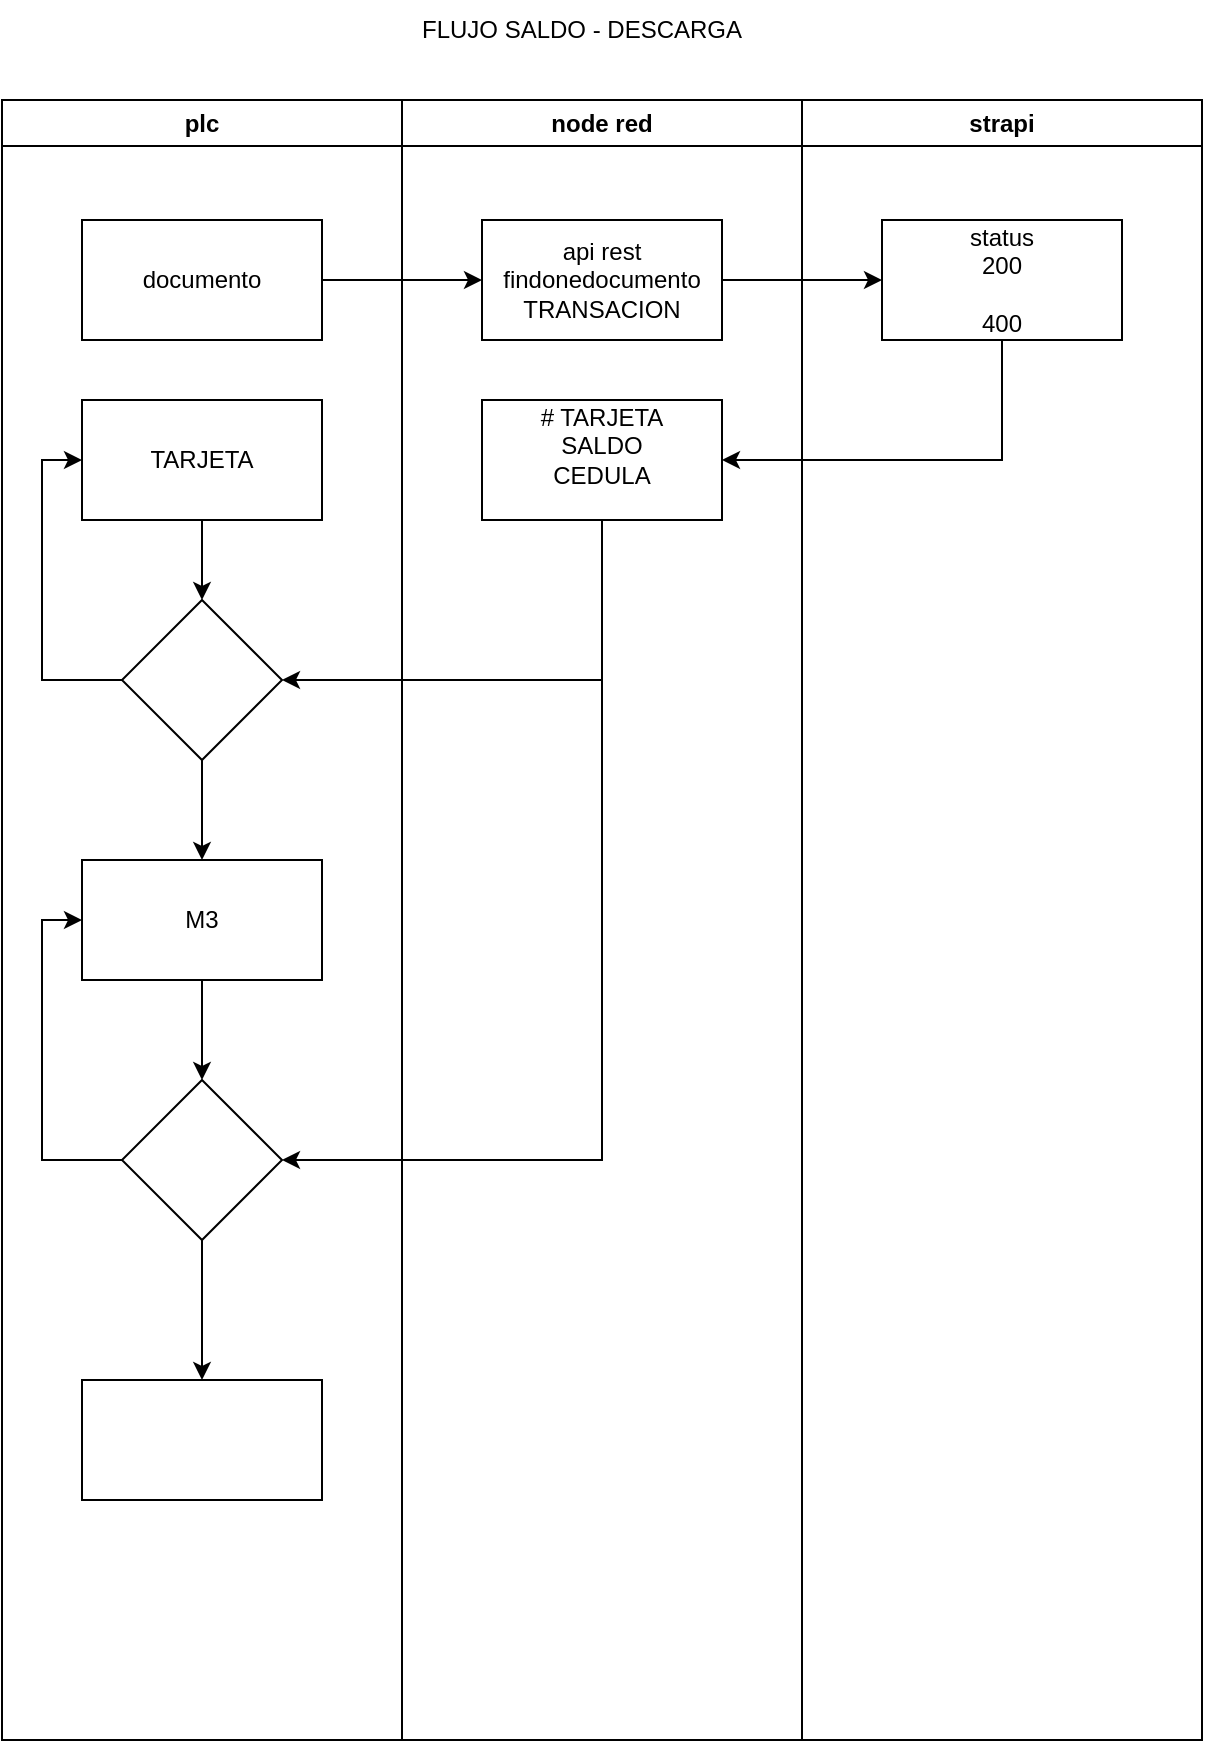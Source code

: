 <mxfile version="23.1.7" type="github" pages="2">
  <diagram name="Page-1" id="-SflDgv0iChlwhG-n5De">
    <mxGraphModel dx="1026" dy="631" grid="1" gridSize="10" guides="1" tooltips="1" connect="1" arrows="1" fold="1" page="1" pageScale="1" pageWidth="827" pageHeight="1169" math="0" shadow="0">
      <root>
        <mxCell id="0" />
        <mxCell id="1" parent="0" />
        <mxCell id="-jV4qzR9bfvtOROIBYRO-2" value="plc" style="swimlane;whiteSpace=wrap;html=1;" vertex="1" parent="1">
          <mxGeometry x="10" y="70" width="200" height="820" as="geometry" />
        </mxCell>
        <mxCell id="-jV4qzR9bfvtOROIBYRO-5" value="documento" style="rounded=0;whiteSpace=wrap;html=1;" vertex="1" parent="-jV4qzR9bfvtOROIBYRO-2">
          <mxGeometry x="40" y="60" width="120" height="60" as="geometry" />
        </mxCell>
        <mxCell id="-jV4qzR9bfvtOROIBYRO-16" style="edgeStyle=orthogonalEdgeStyle;rounded=0;orthogonalLoop=1;jettySize=auto;html=1;exitX=0.5;exitY=1;exitDx=0;exitDy=0;entryX=0.5;entryY=0;entryDx=0;entryDy=0;" edge="1" parent="-jV4qzR9bfvtOROIBYRO-2" source="-jV4qzR9bfvtOROIBYRO-14" target="-jV4qzR9bfvtOROIBYRO-15">
          <mxGeometry relative="1" as="geometry" />
        </mxCell>
        <mxCell id="-jV4qzR9bfvtOROIBYRO-14" value="TARJETA" style="rounded=0;whiteSpace=wrap;html=1;" vertex="1" parent="-jV4qzR9bfvtOROIBYRO-2">
          <mxGeometry x="40" y="150" width="120" height="60" as="geometry" />
        </mxCell>
        <mxCell id="-jV4qzR9bfvtOROIBYRO-18" style="edgeStyle=orthogonalEdgeStyle;rounded=0;orthogonalLoop=1;jettySize=auto;html=1;exitX=0;exitY=0.5;exitDx=0;exitDy=0;entryX=0;entryY=0.5;entryDx=0;entryDy=0;" edge="1" parent="-jV4qzR9bfvtOROIBYRO-2" source="-jV4qzR9bfvtOROIBYRO-15" target="-jV4qzR9bfvtOROIBYRO-14">
          <mxGeometry relative="1" as="geometry" />
        </mxCell>
        <mxCell id="-jV4qzR9bfvtOROIBYRO-20" style="edgeStyle=orthogonalEdgeStyle;rounded=0;orthogonalLoop=1;jettySize=auto;html=1;exitX=0.5;exitY=1;exitDx=0;exitDy=0;entryX=0.5;entryY=0;entryDx=0;entryDy=0;" edge="1" parent="-jV4qzR9bfvtOROIBYRO-2" source="-jV4qzR9bfvtOROIBYRO-15" target="-jV4qzR9bfvtOROIBYRO-19">
          <mxGeometry relative="1" as="geometry" />
        </mxCell>
        <mxCell id="-jV4qzR9bfvtOROIBYRO-15" value="" style="rhombus;whiteSpace=wrap;html=1;" vertex="1" parent="-jV4qzR9bfvtOROIBYRO-2">
          <mxGeometry x="60" y="250" width="80" height="80" as="geometry" />
        </mxCell>
        <mxCell id="-jV4qzR9bfvtOROIBYRO-23" style="edgeStyle=orthogonalEdgeStyle;rounded=0;orthogonalLoop=1;jettySize=auto;html=1;exitX=0.5;exitY=1;exitDx=0;exitDy=0;entryX=0.5;entryY=0;entryDx=0;entryDy=0;" edge="1" parent="-jV4qzR9bfvtOROIBYRO-2" source="-jV4qzR9bfvtOROIBYRO-19" target="-jV4qzR9bfvtOROIBYRO-22">
          <mxGeometry relative="1" as="geometry" />
        </mxCell>
        <mxCell id="-jV4qzR9bfvtOROIBYRO-19" value="M3" style="rounded=0;whiteSpace=wrap;html=1;" vertex="1" parent="-jV4qzR9bfvtOROIBYRO-2">
          <mxGeometry x="40" y="380" width="120" height="60" as="geometry" />
        </mxCell>
        <mxCell id="-jV4qzR9bfvtOROIBYRO-24" style="edgeStyle=orthogonalEdgeStyle;rounded=0;orthogonalLoop=1;jettySize=auto;html=1;exitX=0;exitY=0.5;exitDx=0;exitDy=0;entryX=0;entryY=0.5;entryDx=0;entryDy=0;" edge="1" parent="-jV4qzR9bfvtOROIBYRO-2" source="-jV4qzR9bfvtOROIBYRO-22" target="-jV4qzR9bfvtOROIBYRO-19">
          <mxGeometry relative="1" as="geometry" />
        </mxCell>
        <mxCell id="-jV4qzR9bfvtOROIBYRO-26" style="edgeStyle=orthogonalEdgeStyle;rounded=0;orthogonalLoop=1;jettySize=auto;html=1;exitX=0.5;exitY=1;exitDx=0;exitDy=0;entryX=0.5;entryY=0;entryDx=0;entryDy=0;" edge="1" parent="-jV4qzR9bfvtOROIBYRO-2" source="-jV4qzR9bfvtOROIBYRO-22" target="-jV4qzR9bfvtOROIBYRO-25">
          <mxGeometry relative="1" as="geometry" />
        </mxCell>
        <mxCell id="-jV4qzR9bfvtOROIBYRO-22" value="" style="rhombus;whiteSpace=wrap;html=1;" vertex="1" parent="-jV4qzR9bfvtOROIBYRO-2">
          <mxGeometry x="60" y="490" width="80" height="80" as="geometry" />
        </mxCell>
        <mxCell id="-jV4qzR9bfvtOROIBYRO-25" value="" style="rounded=0;whiteSpace=wrap;html=1;" vertex="1" parent="-jV4qzR9bfvtOROIBYRO-2">
          <mxGeometry x="40" y="640" width="120" height="60" as="geometry" />
        </mxCell>
        <mxCell id="-jV4qzR9bfvtOROIBYRO-3" value="node red" style="swimlane;whiteSpace=wrap;html=1;" vertex="1" parent="1">
          <mxGeometry x="210" y="70" width="200" height="820" as="geometry" />
        </mxCell>
        <mxCell id="-jV4qzR9bfvtOROIBYRO-6" value="api rest&lt;br&gt;findonedocumento&lt;br&gt;TRANSACION" style="rounded=0;whiteSpace=wrap;html=1;" vertex="1" parent="-jV4qzR9bfvtOROIBYRO-3">
          <mxGeometry x="40" y="60" width="120" height="60" as="geometry" />
        </mxCell>
        <mxCell id="-jV4qzR9bfvtOROIBYRO-12" value="# TARJETA&lt;br&gt;SALDO&lt;br&gt;CEDULA&lt;div&gt;&lt;br/&gt;&lt;/div&gt;" style="rounded=0;whiteSpace=wrap;html=1;" vertex="1" parent="-jV4qzR9bfvtOROIBYRO-3">
          <mxGeometry x="40" y="150" width="120" height="60" as="geometry" />
        </mxCell>
        <mxCell id="-jV4qzR9bfvtOROIBYRO-4" value="strapi" style="swimlane;whiteSpace=wrap;html=1;" vertex="1" parent="1">
          <mxGeometry x="410" y="70" width="200" height="820" as="geometry" />
        </mxCell>
        <mxCell id="-jV4qzR9bfvtOROIBYRO-7" value="status&lt;br&gt;200&lt;br&gt;&lt;br&gt;400" style="rounded=0;whiteSpace=wrap;html=1;" vertex="1" parent="-jV4qzR9bfvtOROIBYRO-4">
          <mxGeometry x="40" y="60" width="120" height="60" as="geometry" />
        </mxCell>
        <mxCell id="-jV4qzR9bfvtOROIBYRO-9" value="FLUJO SALDO - DESCARGA" style="text;html=1;align=center;verticalAlign=middle;whiteSpace=wrap;rounded=0;" vertex="1" parent="1">
          <mxGeometry x="130" y="20" width="340" height="30" as="geometry" />
        </mxCell>
        <mxCell id="-jV4qzR9bfvtOROIBYRO-10" style="edgeStyle=orthogonalEdgeStyle;rounded=0;orthogonalLoop=1;jettySize=auto;html=1;exitX=1;exitY=0.5;exitDx=0;exitDy=0;entryX=0;entryY=0.5;entryDx=0;entryDy=0;" edge="1" parent="1" source="-jV4qzR9bfvtOROIBYRO-5" target="-jV4qzR9bfvtOROIBYRO-6">
          <mxGeometry relative="1" as="geometry" />
        </mxCell>
        <mxCell id="-jV4qzR9bfvtOROIBYRO-11" style="edgeStyle=orthogonalEdgeStyle;rounded=0;orthogonalLoop=1;jettySize=auto;html=1;exitX=1;exitY=0.5;exitDx=0;exitDy=0;entryX=0;entryY=0.5;entryDx=0;entryDy=0;" edge="1" parent="1" source="-jV4qzR9bfvtOROIBYRO-6" target="-jV4qzR9bfvtOROIBYRO-7">
          <mxGeometry relative="1" as="geometry" />
        </mxCell>
        <mxCell id="-jV4qzR9bfvtOROIBYRO-13" style="edgeStyle=orthogonalEdgeStyle;rounded=0;orthogonalLoop=1;jettySize=auto;html=1;exitX=0.5;exitY=1;exitDx=0;exitDy=0;entryX=1;entryY=0.5;entryDx=0;entryDy=0;" edge="1" parent="1" source="-jV4qzR9bfvtOROIBYRO-7" target="-jV4qzR9bfvtOROIBYRO-12">
          <mxGeometry relative="1" as="geometry" />
        </mxCell>
        <mxCell id="-jV4qzR9bfvtOROIBYRO-17" style="edgeStyle=orthogonalEdgeStyle;rounded=0;orthogonalLoop=1;jettySize=auto;html=1;exitX=0.5;exitY=1;exitDx=0;exitDy=0;entryX=1;entryY=0.5;entryDx=0;entryDy=0;" edge="1" parent="1" source="-jV4qzR9bfvtOROIBYRO-12" target="-jV4qzR9bfvtOROIBYRO-15">
          <mxGeometry relative="1" as="geometry" />
        </mxCell>
        <mxCell id="-jV4qzR9bfvtOROIBYRO-21" style="edgeStyle=orthogonalEdgeStyle;rounded=0;orthogonalLoop=1;jettySize=auto;html=1;exitX=0.5;exitY=1;exitDx=0;exitDy=0;entryX=1;entryY=0.5;entryDx=0;entryDy=0;" edge="1" parent="1" source="-jV4qzR9bfvtOROIBYRO-12" target="-jV4qzR9bfvtOROIBYRO-22">
          <mxGeometry relative="1" as="geometry">
            <mxPoint x="310" y="460" as="targetPoint" />
          </mxGeometry>
        </mxCell>
      </root>
    </mxGraphModel>
  </diagram>
  <diagram id="9oPddSVLnRHl8EkeMnbO" name="Page-2">
    <mxGraphModel dx="1026" dy="631" grid="1" gridSize="10" guides="1" tooltips="1" connect="1" arrows="1" fold="1" page="1" pageScale="1" pageWidth="827" pageHeight="1169" math="0" shadow="0">
      <root>
        <mxCell id="0" />
        <mxCell id="1" parent="0" />
        <mxCell id="VoG2Q1s3Ev6qQOhf3exg-1" value="ANGULAR" style="swimlane;whiteSpace=wrap;html=1;" vertex="1" parent="1">
          <mxGeometry x="10" y="70" width="200" height="820" as="geometry" />
        </mxCell>
        <mxCell id="VoG2Q1s3Ev6qQOhf3exg-2" value="documento" style="rounded=0;whiteSpace=wrap;html=1;" vertex="1" parent="VoG2Q1s3Ev6qQOhf3exg-1">
          <mxGeometry x="40" y="60" width="120" height="60" as="geometry" />
        </mxCell>
        <mxCell id="VoG2Q1s3Ev6qQOhf3exg-5" style="edgeStyle=orthogonalEdgeStyle;rounded=0;orthogonalLoop=1;jettySize=auto;html=1;exitX=0;exitY=0.5;exitDx=0;exitDy=0;entryX=0;entryY=0.5;entryDx=0;entryDy=0;" edge="1" parent="VoG2Q1s3Ev6qQOhf3exg-1" source="VoG2Q1s3Ev6qQOhf3exg-7">
          <mxGeometry relative="1" as="geometry">
            <mxPoint x="40" y="180" as="targetPoint" />
          </mxGeometry>
        </mxCell>
        <mxCell id="VoG2Q1s3Ev6qQOhf3exg-10" style="edgeStyle=orthogonalEdgeStyle;rounded=0;orthogonalLoop=1;jettySize=auto;html=1;exitX=0;exitY=0.5;exitDx=0;exitDy=0;entryX=0;entryY=0.5;entryDx=0;entryDy=0;" edge="1" parent="VoG2Q1s3Ev6qQOhf3exg-1" source="VoG2Q1s3Ev6qQOhf3exg-12">
          <mxGeometry relative="1" as="geometry">
            <mxPoint x="40" y="410" as="targetPoint" />
          </mxGeometry>
        </mxCell>
        <mxCell id="VoG2Q1s3Ev6qQOhf3exg-14" value="SERVICE" style="swimlane;whiteSpace=wrap;html=1;" vertex="1" parent="1">
          <mxGeometry x="210" y="70" width="200" height="820" as="geometry" />
        </mxCell>
        <mxCell id="VoG2Q1s3Ev6qQOhf3exg-15" value="api rest&lt;br&gt;findonedocumento" style="rounded=0;whiteSpace=wrap;html=1;" vertex="1" parent="VoG2Q1s3Ev6qQOhf3exg-14">
          <mxGeometry x="40" y="60" width="120" height="60" as="geometry" />
        </mxCell>
        <mxCell id="VoG2Q1s3Ev6qQOhf3exg-16" value="# TARJETA&lt;br&gt;SALDO&lt;br&gt;CEDULA&lt;div&gt;&lt;br/&gt;&lt;/div&gt;" style="rounded=0;whiteSpace=wrap;html=1;" vertex="1" parent="VoG2Q1s3Ev6qQOhf3exg-14">
          <mxGeometry x="40" y="150" width="120" height="60" as="geometry" />
        </mxCell>
        <mxCell id="VoG2Q1s3Ev6qQOhf3exg-17" value="strapi" style="swimlane;whiteSpace=wrap;html=1;" vertex="1" parent="1">
          <mxGeometry x="410" y="70" width="200" height="820" as="geometry" />
        </mxCell>
        <mxCell id="VoG2Q1s3Ev6qQOhf3exg-18" value="status&lt;br&gt;200&lt;br&gt;&lt;br&gt;400" style="rounded=0;whiteSpace=wrap;html=1;" vertex="1" parent="VoG2Q1s3Ev6qQOhf3exg-17">
          <mxGeometry x="40" y="60" width="120" height="60" as="geometry" />
        </mxCell>
        <mxCell id="VoG2Q1s3Ev6qQOhf3exg-19" value="FLUJO SALDO - DESCARGA" style="text;html=1;align=center;verticalAlign=middle;whiteSpace=wrap;rounded=0;" vertex="1" parent="1">
          <mxGeometry x="130" y="20" width="340" height="30" as="geometry" />
        </mxCell>
        <mxCell id="VoG2Q1s3Ev6qQOhf3exg-20" style="edgeStyle=orthogonalEdgeStyle;rounded=0;orthogonalLoop=1;jettySize=auto;html=1;exitX=1;exitY=0.5;exitDx=0;exitDy=0;entryX=0;entryY=0.5;entryDx=0;entryDy=0;" edge="1" parent="1" source="VoG2Q1s3Ev6qQOhf3exg-2" target="VoG2Q1s3Ev6qQOhf3exg-15">
          <mxGeometry relative="1" as="geometry" />
        </mxCell>
        <mxCell id="VoG2Q1s3Ev6qQOhf3exg-21" style="edgeStyle=orthogonalEdgeStyle;rounded=0;orthogonalLoop=1;jettySize=auto;html=1;exitX=1;exitY=0.5;exitDx=0;exitDy=0;entryX=0;entryY=0.5;entryDx=0;entryDy=0;" edge="1" parent="1" source="VoG2Q1s3Ev6qQOhf3exg-15" target="VoG2Q1s3Ev6qQOhf3exg-18">
          <mxGeometry relative="1" as="geometry" />
        </mxCell>
        <mxCell id="VoG2Q1s3Ev6qQOhf3exg-22" style="edgeStyle=orthogonalEdgeStyle;rounded=0;orthogonalLoop=1;jettySize=auto;html=1;exitX=0.5;exitY=1;exitDx=0;exitDy=0;entryX=1;entryY=0.5;entryDx=0;entryDy=0;" edge="1" parent="1" source="VoG2Q1s3Ev6qQOhf3exg-18" target="VoG2Q1s3Ev6qQOhf3exg-16">
          <mxGeometry relative="1" as="geometry" />
        </mxCell>
      </root>
    </mxGraphModel>
  </diagram>
</mxfile>
